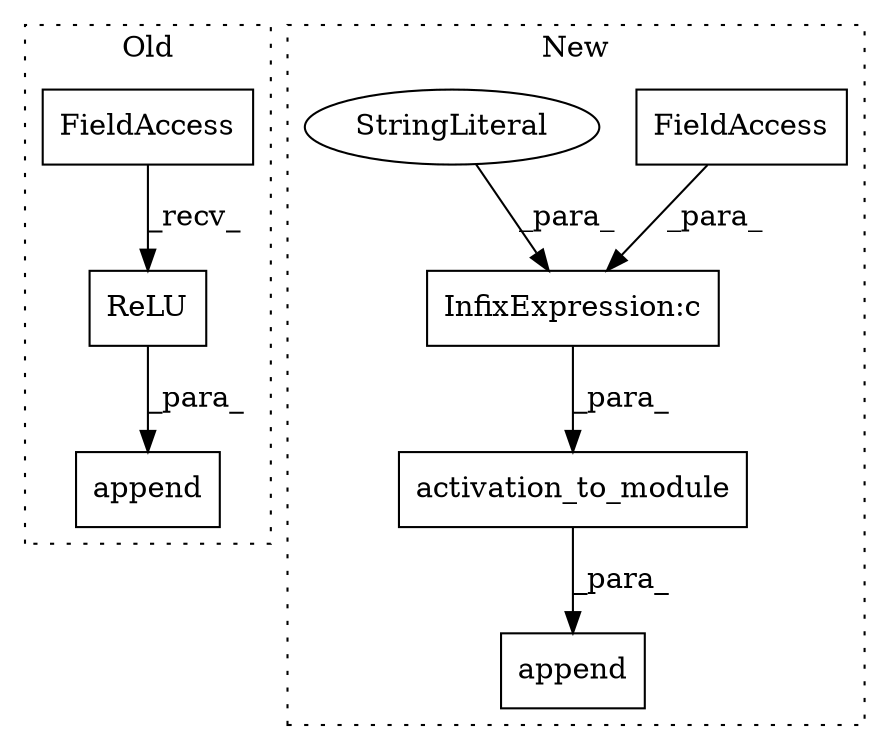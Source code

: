 digraph G {
subgraph cluster0 {
1 [label="ReLU" a="32" s="39140" l="6" shape="box"];
7 [label="append" a="32" s="39124,39146" l="7,1" shape="box"];
8 [label="FieldAccess" a="22" s="39131" l="5" shape="box"];
label = "Old";
style="dotted";
}
subgraph cluster1 {
2 [label="activation_to_module" a="32" s="39569,39618" l="21,1" shape="box"];
3 [label="InfixExpression:c" a="27" s="39608" l="4" shape="box"];
4 [label="FieldAccess" a="22" s="39590" l="18" shape="box"];
5 [label="StringLiteral" a="45" s="39612" l="6" shape="ellipse"];
6 [label="append" a="32" s="39557,39619" l="7,1" shape="box"];
label = "New";
style="dotted";
}
1 -> 7 [label="_para_"];
2 -> 6 [label="_para_"];
3 -> 2 [label="_para_"];
4 -> 3 [label="_para_"];
5 -> 3 [label="_para_"];
8 -> 1 [label="_recv_"];
}